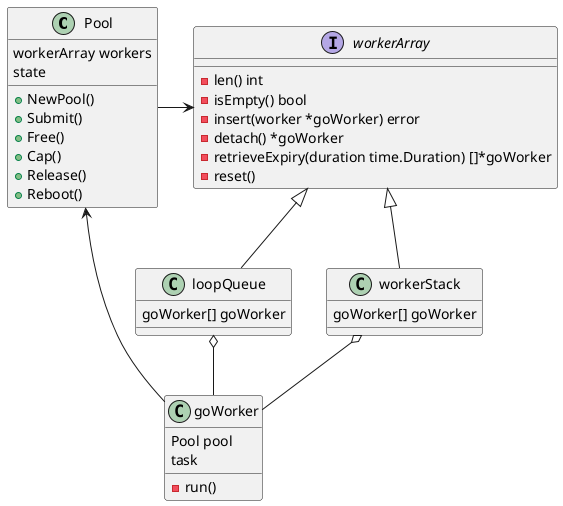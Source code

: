 @startuml ants
class Pool {
    workerArray workers
    state
    + NewPool()
    + Submit()
    + Free()
    + Cap()
    + Release()
    + Reboot()
}

class goWorker {
    Pool pool
    task
    -run()
}

interface workerArray{
    -len() int
	-isEmpty() bool
	-insert(worker *goWorker) error
	-detach() *goWorker
	-retrieveExpiry(duration time.Duration) []*goWorker
	-reset()
}

class loopQueue{
    goWorker[] goWorker
}
class workerStack{
    goWorker[] goWorker
}

Pool <-- goWorker
Pool -> workerArray

workerArray <|-- loopQueue
workerArray <|-- workerStack

loopQueue o-- goWorker
workerStack o-- goWorker

@enduml
